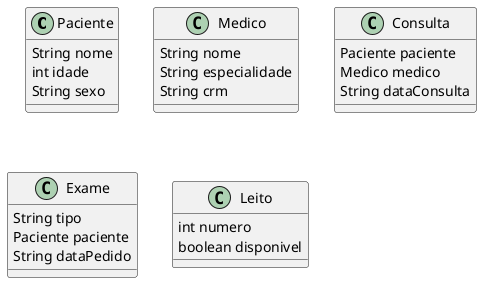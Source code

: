 @startuml

class Paciente {
    String nome
    int idade
    String sexo
    }

class Medico {
    String nome
    String especialidade
    String crm
}

class Consulta {
    Paciente paciente
    Medico medico
    String dataConsulta
}

class Exame {
    String tipo
    Paciente paciente
    String dataPedido
}

class Leito {
    int numero
    boolean disponivel
}


@enduml